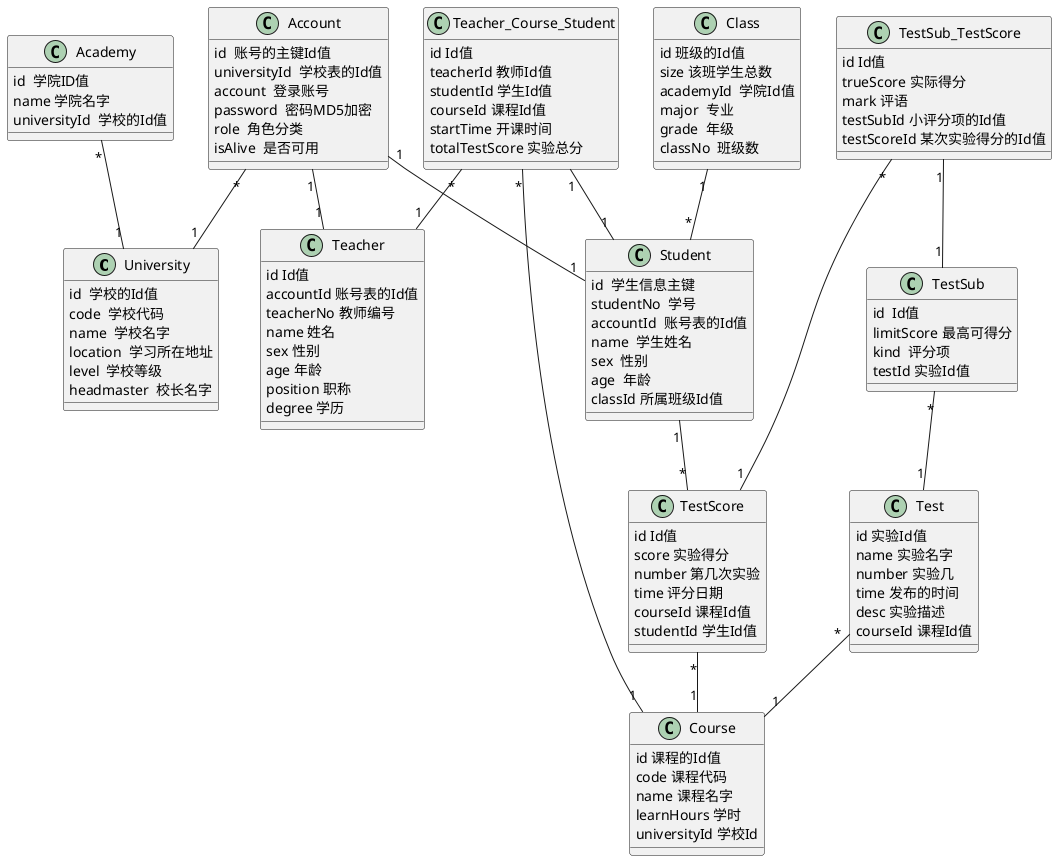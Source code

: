 @startuml
class University{
id  学校的Id值
code  学校代码  
name  学校名字  
location  学习所在地址  
level  学校等级  
headmaster  校长名字  
}

class Academy{
 id  学院ID值  
 name 学院名字
 universityId  学校的Id值
 }

class Account{
id  账号的主键Id值
universityId  学校表的Id值
account  登录账号  
password  密码MD5加密
role  角色分类
isAlive  是否可用
}
class Class{
id 班级的Id值
size 该班学生总数
academyId  学院Id值
major  专业
grade  年级
classNo  班级数
}
class Student {
id  学生信息主键  
studentNo  学号
accountId  账号表的Id值
name  学生姓名  
sex  性别  
age  年龄
classId 所属班级Id值
}

class Teacher{
id Id值
accountId 账号表的Id值
teacherNo 教师编号
name 姓名
sex 性别
age 年龄
position 职称
degree 学历
}

class Course{
id 课程的Id值
code 课程代码
name 课程名字
learnHours 学时
universityId 学校Id
}


class Teacher_Course_Student{
id Id值
teacherId 教师Id值
studentId 学生Id值
courseId 课程Id值
startTime 开课时间
totalTestScore 实验总分
}

class Test{
id 实验Id值
name 实验名字
number 实验几
time 发布的时间
desc 实验描述
courseId 课程Id值
}
class TestSub{
id  Id值
limitScore 最高可得分
kind  评分项
testId 实验Id值
}
class TestScore{
id Id值
score 实验得分
number 第几次实验
time 评分日期
courseId 课程Id值
studentId 学生Id值
}
class TestSub_TestScore{
id Id值
trueScore 实际得分
mark 评语
testSubId 小评分项的Id值
testScoreId 某次实验得分的Id值
}

Academy "*" --"1"  University
Account "*"  -- "1"  University
Account "1" -- "1" Student
Account "1" -- "1" Teacher
Class "1" -- "*" Student

Teacher_Course_Student "1" -- "1" Student
Teacher_Course_Student "*" -- "1" Teacher
Teacher_Course_Student "*" -- "1" Course
Test "*" --"1" Course
TestSub "*" --"1" Test
Student "1"--"*" TestScore
TestScore "*" --"1" Course
TestSub_TestScore "*" --"1" TestScore
TestSub_TestScore "1" --"1" TestSub


@enduml